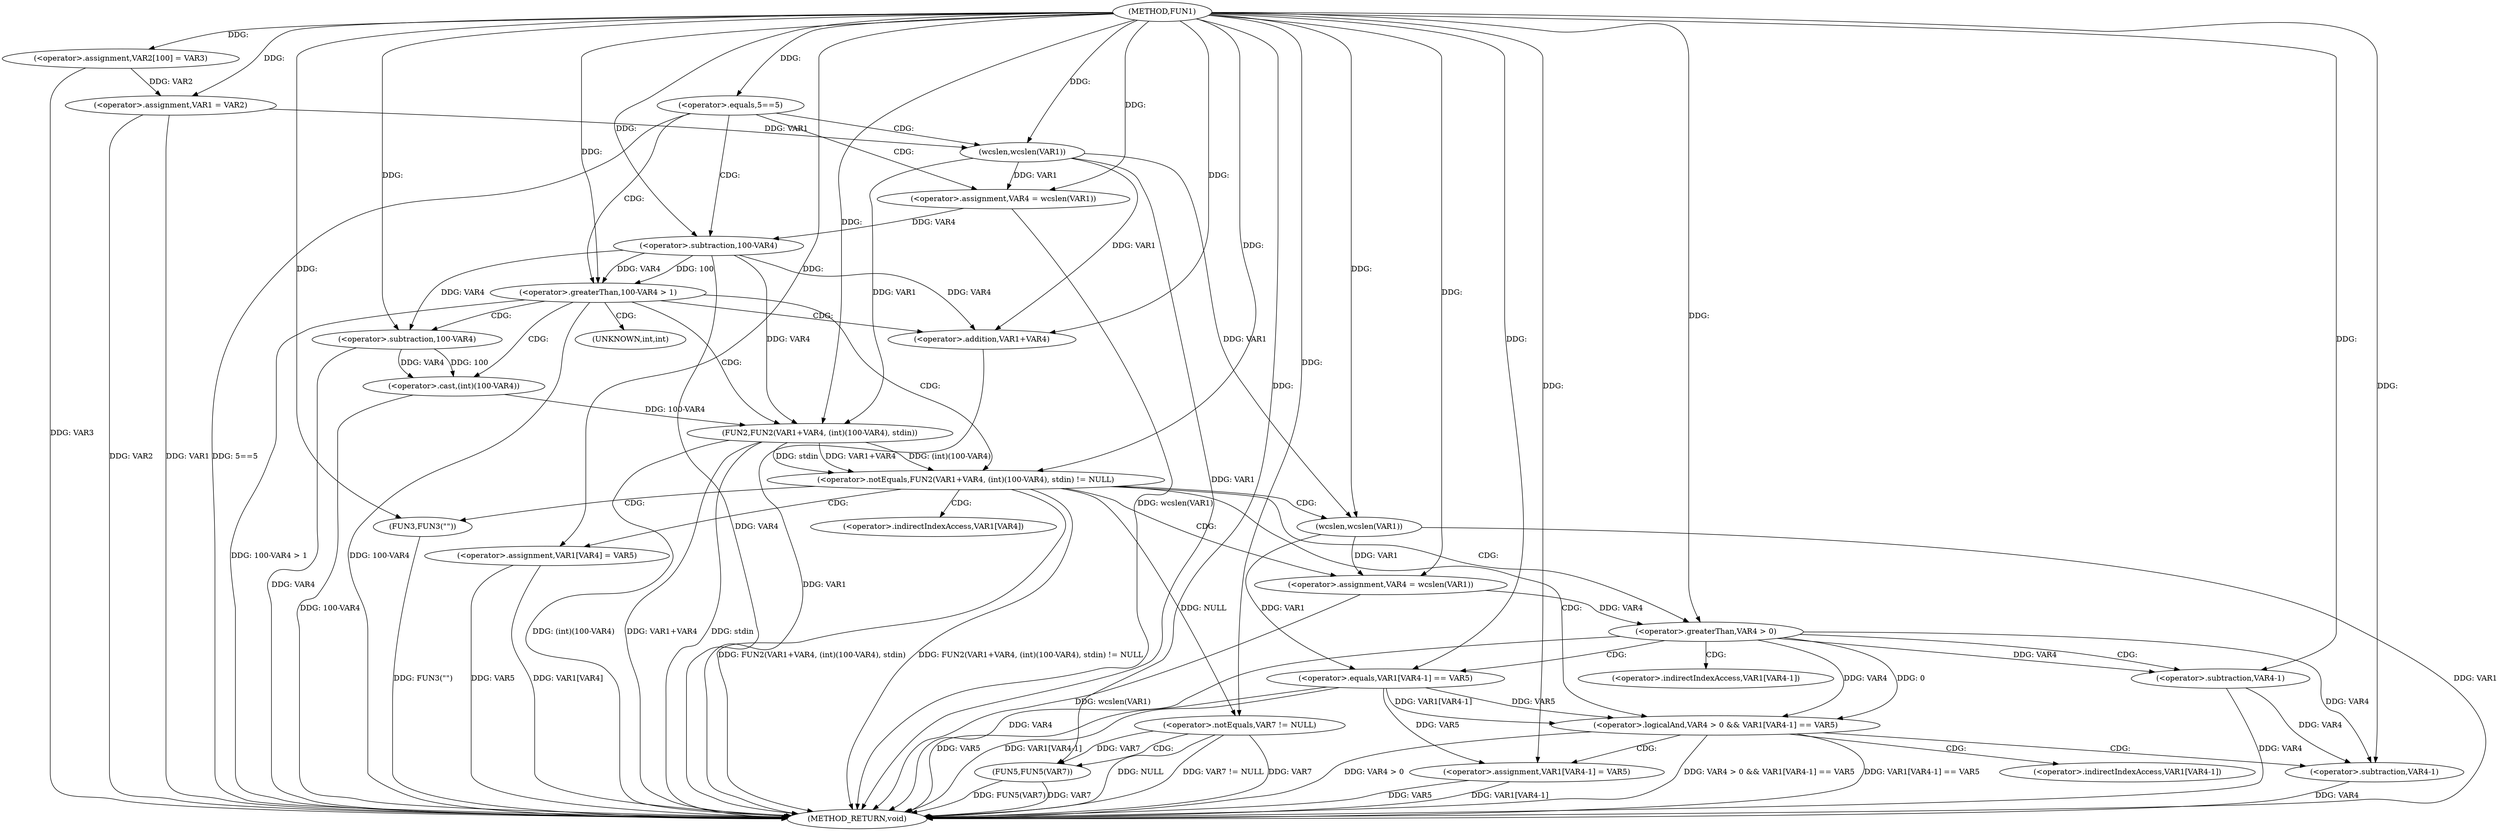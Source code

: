 digraph FUN1 {  
"1000100" [label = "(METHOD,FUN1)" ]
"1000184" [label = "(METHOD_RETURN,void)" ]
"1000104" [label = "(<operator>.assignment,VAR2[100] = VAR3)" ]
"1000107" [label = "(<operator>.assignment,VAR1 = VAR2)" ]
"1000111" [label = "(<operator>.equals,5==5)" ]
"1000117" [label = "(<operator>.assignment,VAR4 = wcslen(VAR1))" ]
"1000119" [label = "(wcslen,wcslen(VAR1))" ]
"1000122" [label = "(<operator>.greaterThan,100-VAR4 > 1)" ]
"1000123" [label = "(<operator>.subtraction,100-VAR4)" ]
"1000129" [label = "(<operator>.notEquals,FUN2(VAR1+VAR4, (int)(100-VAR4), stdin) != NULL)" ]
"1000130" [label = "(FUN2,FUN2(VAR1+VAR4, (int)(100-VAR4), stdin))" ]
"1000131" [label = "(<operator>.addition,VAR1+VAR4)" ]
"1000134" [label = "(<operator>.cast,(int)(100-VAR4))" ]
"1000136" [label = "(<operator>.subtraction,100-VAR4)" ]
"1000142" [label = "(<operator>.assignment,VAR4 = wcslen(VAR1))" ]
"1000144" [label = "(wcslen,wcslen(VAR1))" ]
"1000147" [label = "(<operator>.logicalAnd,VAR4 > 0 && VAR1[VAR4-1] == VAR5)" ]
"1000148" [label = "(<operator>.greaterThan,VAR4 > 0)" ]
"1000151" [label = "(<operator>.equals,VAR1[VAR4-1] == VAR5)" ]
"1000154" [label = "(<operator>.subtraction,VAR4-1)" ]
"1000159" [label = "(<operator>.assignment,VAR1[VAR4-1] = VAR5)" ]
"1000162" [label = "(<operator>.subtraction,VAR4-1)" ]
"1000168" [label = "(FUN3,FUN3(\"\"))" ]
"1000170" [label = "(<operator>.assignment,VAR1[VAR4] = VAR5)" ]
"1000178" [label = "(<operator>.notEquals,VAR7 != NULL)" ]
"1000182" [label = "(FUN5,FUN5(VAR7))" ]
"1000135" [label = "(UNKNOWN,int,int)" ]
"1000152" [label = "(<operator>.indirectIndexAccess,VAR1[VAR4-1])" ]
"1000160" [label = "(<operator>.indirectIndexAccess,VAR1[VAR4-1])" ]
"1000171" [label = "(<operator>.indirectIndexAccess,VAR1[VAR4])" ]
  "1000123" -> "1000184"  [ label = "DDG: VAR4"] 
  "1000107" -> "1000184"  [ label = "DDG: VAR1"] 
  "1000151" -> "1000184"  [ label = "DDG: VAR5"] 
  "1000159" -> "1000184"  [ label = "DDG: VAR1[VAR4-1]"] 
  "1000151" -> "1000184"  [ label = "DDG: VAR1[VAR4-1]"] 
  "1000178" -> "1000184"  [ label = "DDG: NULL"] 
  "1000119" -> "1000184"  [ label = "DDG: VAR1"] 
  "1000136" -> "1000184"  [ label = "DDG: VAR4"] 
  "1000117" -> "1000184"  [ label = "DDG: wcslen(VAR1)"] 
  "1000182" -> "1000184"  [ label = "DDG: FUN5(VAR7)"] 
  "1000178" -> "1000184"  [ label = "DDG: VAR7 != NULL"] 
  "1000168" -> "1000184"  [ label = "DDG: FUN3(\"\")"] 
  "1000129" -> "1000184"  [ label = "DDG: FUN2(VAR1+VAR4, (int)(100-VAR4), stdin)"] 
  "1000147" -> "1000184"  [ label = "DDG: VAR1[VAR4-1] == VAR5"] 
  "1000178" -> "1000184"  [ label = "DDG: VAR7"] 
  "1000122" -> "1000184"  [ label = "DDG: 100-VAR4"] 
  "1000131" -> "1000184"  [ label = "DDG: VAR1"] 
  "1000130" -> "1000184"  [ label = "DDG: stdin"] 
  "1000129" -> "1000184"  [ label = "DDG: FUN2(VAR1+VAR4, (int)(100-VAR4), stdin) != NULL"] 
  "1000154" -> "1000184"  [ label = "DDG: VAR4"] 
  "1000142" -> "1000184"  [ label = "DDG: wcslen(VAR1)"] 
  "1000130" -> "1000184"  [ label = "DDG: (int)(100-VAR4)"] 
  "1000148" -> "1000184"  [ label = "DDG: VAR4"] 
  "1000147" -> "1000184"  [ label = "DDG: VAR4 > 0"] 
  "1000134" -> "1000184"  [ label = "DDG: 100-VAR4"] 
  "1000122" -> "1000184"  [ label = "DDG: 100-VAR4 > 1"] 
  "1000144" -> "1000184"  [ label = "DDG: VAR1"] 
  "1000170" -> "1000184"  [ label = "DDG: VAR1[VAR4]"] 
  "1000162" -> "1000184"  [ label = "DDG: VAR4"] 
  "1000147" -> "1000184"  [ label = "DDG: VAR4 > 0 && VAR1[VAR4-1] == VAR5"] 
  "1000111" -> "1000184"  [ label = "DDG: 5==5"] 
  "1000182" -> "1000184"  [ label = "DDG: VAR7"] 
  "1000170" -> "1000184"  [ label = "DDG: VAR5"] 
  "1000104" -> "1000184"  [ label = "DDG: VAR3"] 
  "1000107" -> "1000184"  [ label = "DDG: VAR2"] 
  "1000130" -> "1000184"  [ label = "DDG: VAR1+VAR4"] 
  "1000159" -> "1000184"  [ label = "DDG: VAR5"] 
  "1000100" -> "1000104"  [ label = "DDG: "] 
  "1000104" -> "1000107"  [ label = "DDG: VAR2"] 
  "1000100" -> "1000107"  [ label = "DDG: "] 
  "1000100" -> "1000111"  [ label = "DDG: "] 
  "1000119" -> "1000117"  [ label = "DDG: VAR1"] 
  "1000100" -> "1000117"  [ label = "DDG: "] 
  "1000107" -> "1000119"  [ label = "DDG: VAR1"] 
  "1000100" -> "1000119"  [ label = "DDG: "] 
  "1000123" -> "1000122"  [ label = "DDG: 100"] 
  "1000123" -> "1000122"  [ label = "DDG: VAR4"] 
  "1000100" -> "1000123"  [ label = "DDG: "] 
  "1000117" -> "1000123"  [ label = "DDG: VAR4"] 
  "1000100" -> "1000122"  [ label = "DDG: "] 
  "1000130" -> "1000129"  [ label = "DDG: VAR1+VAR4"] 
  "1000130" -> "1000129"  [ label = "DDG: (int)(100-VAR4)"] 
  "1000130" -> "1000129"  [ label = "DDG: stdin"] 
  "1000119" -> "1000130"  [ label = "DDG: VAR1"] 
  "1000100" -> "1000130"  [ label = "DDG: "] 
  "1000123" -> "1000130"  [ label = "DDG: VAR4"] 
  "1000119" -> "1000131"  [ label = "DDG: VAR1"] 
  "1000100" -> "1000131"  [ label = "DDG: "] 
  "1000123" -> "1000131"  [ label = "DDG: VAR4"] 
  "1000134" -> "1000130"  [ label = "DDG: 100-VAR4"] 
  "1000136" -> "1000134"  [ label = "DDG: 100"] 
  "1000136" -> "1000134"  [ label = "DDG: VAR4"] 
  "1000100" -> "1000136"  [ label = "DDG: "] 
  "1000123" -> "1000136"  [ label = "DDG: VAR4"] 
  "1000100" -> "1000129"  [ label = "DDG: "] 
  "1000144" -> "1000142"  [ label = "DDG: VAR1"] 
  "1000100" -> "1000142"  [ label = "DDG: "] 
  "1000100" -> "1000144"  [ label = "DDG: "] 
  "1000119" -> "1000144"  [ label = "DDG: VAR1"] 
  "1000148" -> "1000147"  [ label = "DDG: VAR4"] 
  "1000148" -> "1000147"  [ label = "DDG: 0"] 
  "1000142" -> "1000148"  [ label = "DDG: VAR4"] 
  "1000100" -> "1000148"  [ label = "DDG: "] 
  "1000151" -> "1000147"  [ label = "DDG: VAR1[VAR4-1]"] 
  "1000151" -> "1000147"  [ label = "DDG: VAR5"] 
  "1000144" -> "1000151"  [ label = "DDG: VAR1"] 
  "1000148" -> "1000154"  [ label = "DDG: VAR4"] 
  "1000100" -> "1000154"  [ label = "DDG: "] 
  "1000100" -> "1000151"  [ label = "DDG: "] 
  "1000151" -> "1000159"  [ label = "DDG: VAR5"] 
  "1000100" -> "1000159"  [ label = "DDG: "] 
  "1000154" -> "1000162"  [ label = "DDG: VAR4"] 
  "1000148" -> "1000162"  [ label = "DDG: VAR4"] 
  "1000100" -> "1000162"  [ label = "DDG: "] 
  "1000100" -> "1000168"  [ label = "DDG: "] 
  "1000100" -> "1000170"  [ label = "DDG: "] 
  "1000100" -> "1000178"  [ label = "DDG: "] 
  "1000129" -> "1000178"  [ label = "DDG: NULL"] 
  "1000178" -> "1000182"  [ label = "DDG: VAR7"] 
  "1000100" -> "1000182"  [ label = "DDG: "] 
  "1000111" -> "1000117"  [ label = "CDG: "] 
  "1000111" -> "1000119"  [ label = "CDG: "] 
  "1000111" -> "1000122"  [ label = "CDG: "] 
  "1000111" -> "1000123"  [ label = "CDG: "] 
  "1000122" -> "1000135"  [ label = "CDG: "] 
  "1000122" -> "1000136"  [ label = "CDG: "] 
  "1000122" -> "1000131"  [ label = "CDG: "] 
  "1000122" -> "1000129"  [ label = "CDG: "] 
  "1000122" -> "1000130"  [ label = "CDG: "] 
  "1000122" -> "1000134"  [ label = "CDG: "] 
  "1000129" -> "1000142"  [ label = "CDG: "] 
  "1000129" -> "1000148"  [ label = "CDG: "] 
  "1000129" -> "1000144"  [ label = "CDG: "] 
  "1000129" -> "1000168"  [ label = "CDG: "] 
  "1000129" -> "1000147"  [ label = "CDG: "] 
  "1000129" -> "1000170"  [ label = "CDG: "] 
  "1000129" -> "1000171"  [ label = "CDG: "] 
  "1000147" -> "1000159"  [ label = "CDG: "] 
  "1000147" -> "1000160"  [ label = "CDG: "] 
  "1000147" -> "1000162"  [ label = "CDG: "] 
  "1000148" -> "1000152"  [ label = "CDG: "] 
  "1000148" -> "1000154"  [ label = "CDG: "] 
  "1000148" -> "1000151"  [ label = "CDG: "] 
  "1000178" -> "1000182"  [ label = "CDG: "] 
}
